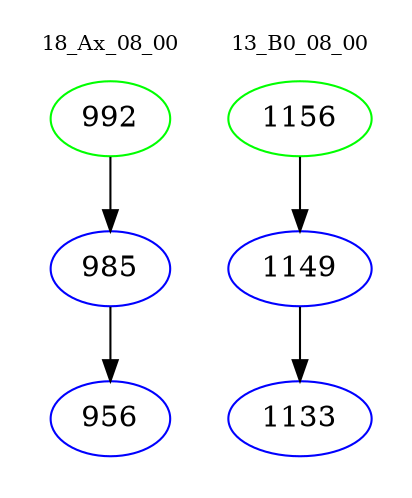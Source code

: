 digraph{
subgraph cluster_0 {
color = white
label = "18_Ax_08_00";
fontsize=10;
T0_992 [label="992", color="green"]
T0_992 -> T0_985 [color="black"]
T0_985 [label="985", color="blue"]
T0_985 -> T0_956 [color="black"]
T0_956 [label="956", color="blue"]
}
subgraph cluster_1 {
color = white
label = "13_B0_08_00";
fontsize=10;
T1_1156 [label="1156", color="green"]
T1_1156 -> T1_1149 [color="black"]
T1_1149 [label="1149", color="blue"]
T1_1149 -> T1_1133 [color="black"]
T1_1133 [label="1133", color="blue"]
}
}
